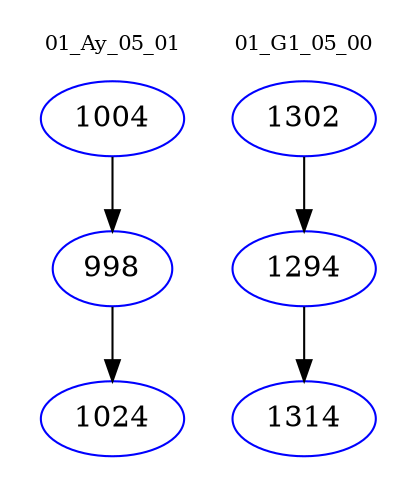 digraph{
subgraph cluster_0 {
color = white
label = "01_Ay_05_01";
fontsize=10;
T0_1004 [label="1004", color="blue"]
T0_1004 -> T0_998 [color="black"]
T0_998 [label="998", color="blue"]
T0_998 -> T0_1024 [color="black"]
T0_1024 [label="1024", color="blue"]
}
subgraph cluster_1 {
color = white
label = "01_G1_05_00";
fontsize=10;
T1_1302 [label="1302", color="blue"]
T1_1302 -> T1_1294 [color="black"]
T1_1294 [label="1294", color="blue"]
T1_1294 -> T1_1314 [color="black"]
T1_1314 [label="1314", color="blue"]
}
}
